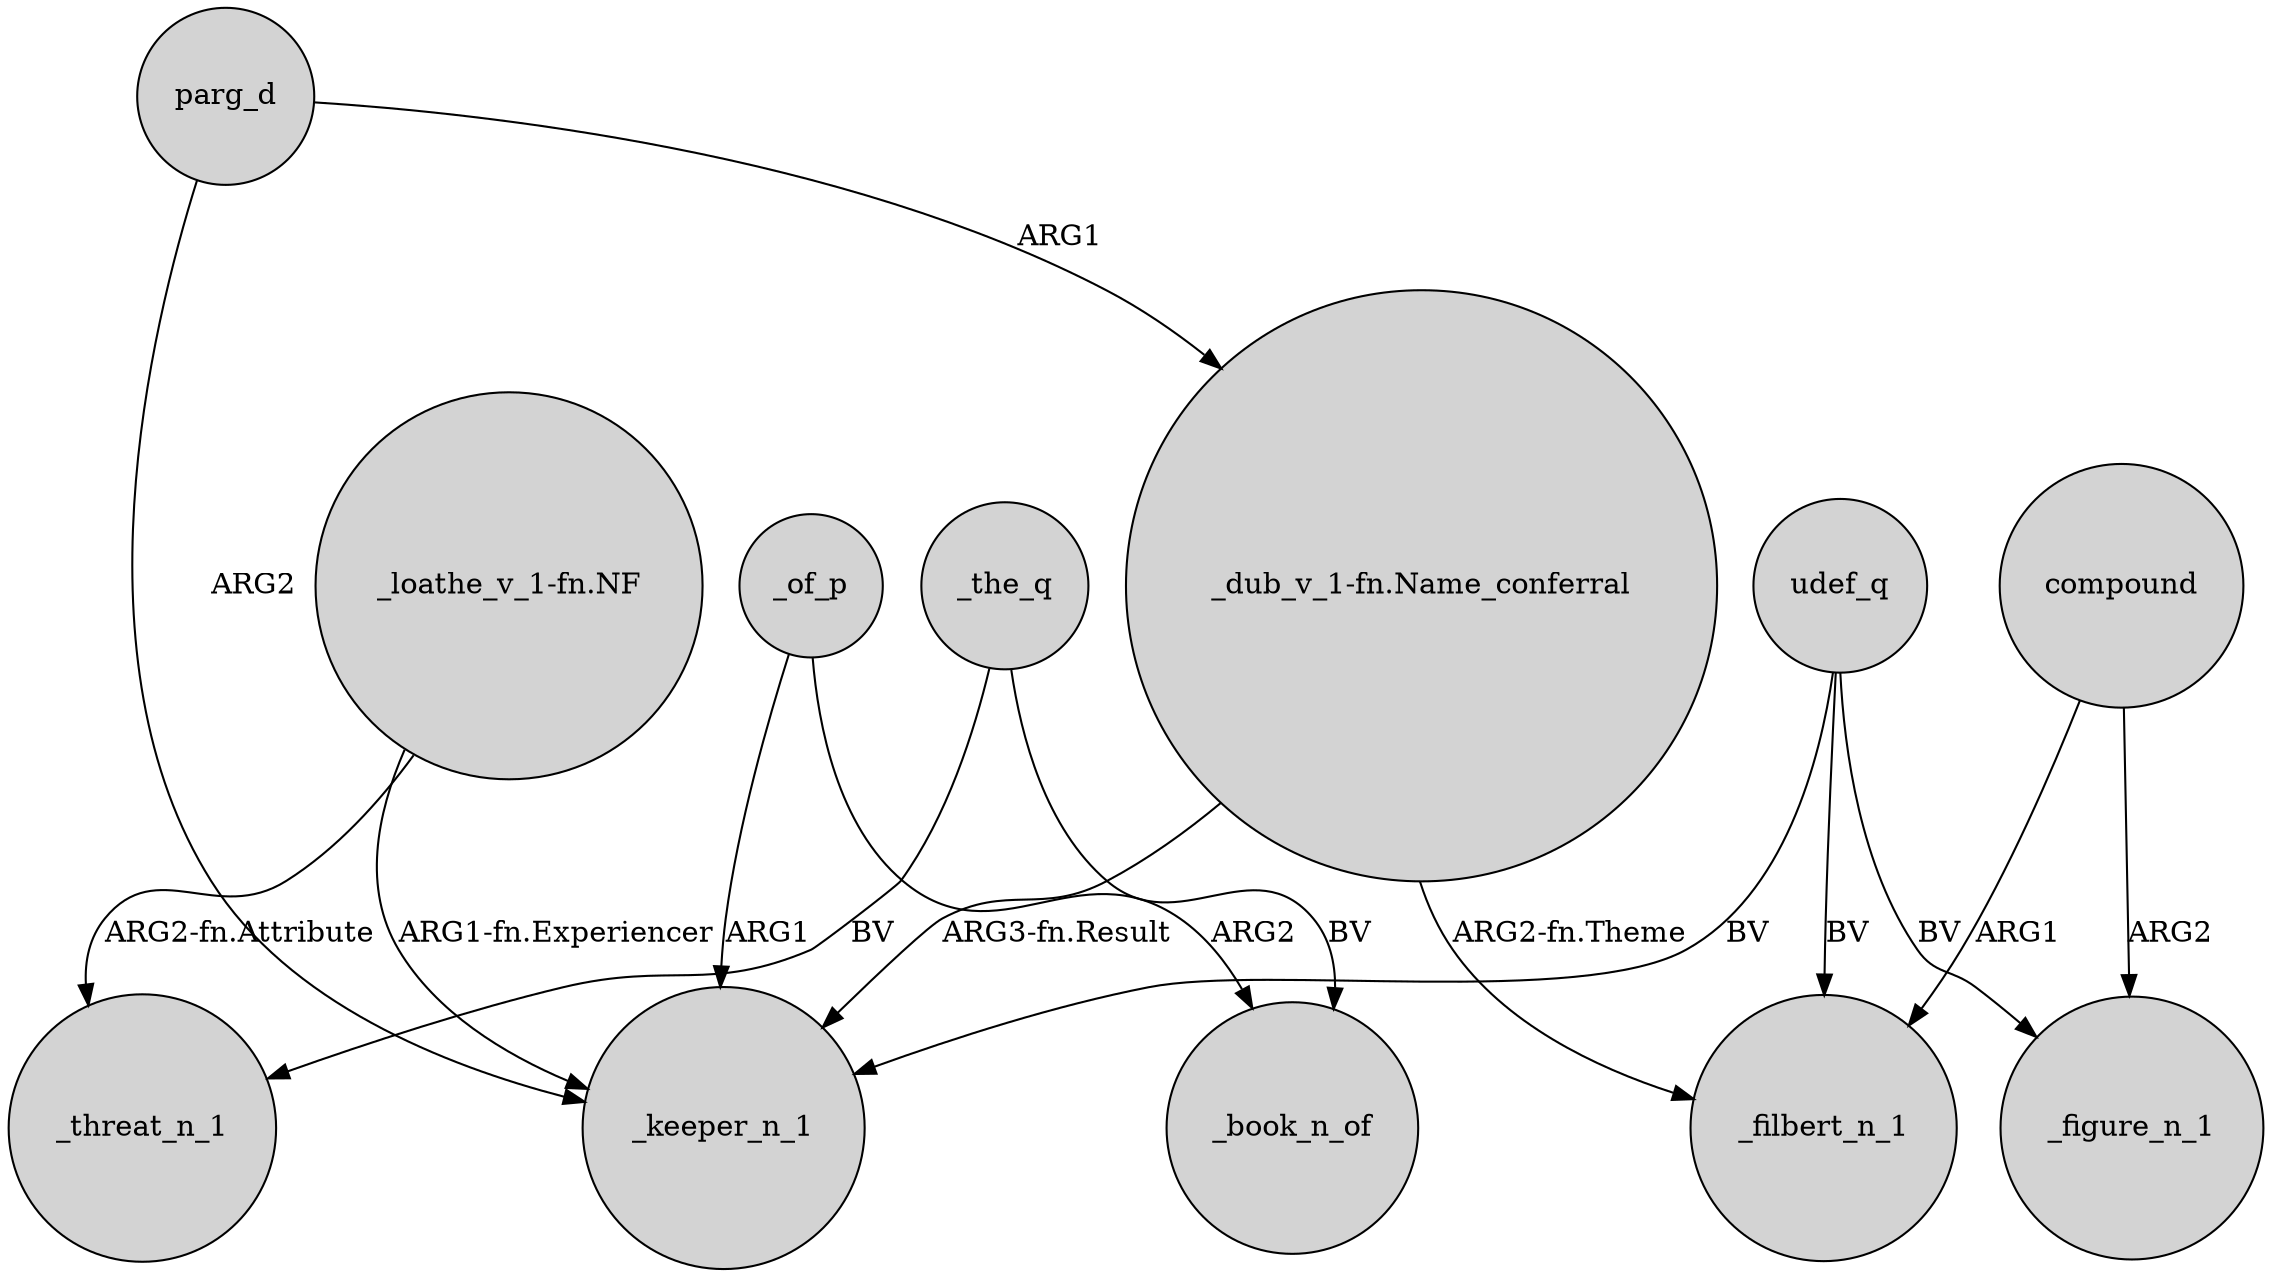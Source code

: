 digraph {
	node [shape=circle style=filled]
	udef_q -> _keeper_n_1 [label=BV]
	udef_q -> _figure_n_1 [label=BV]
	_the_q -> _threat_n_1 [label=BV]
	_of_p -> _book_n_of [label=ARG2]
	"_loathe_v_1-fn.NF" -> _threat_n_1 [label="ARG2-fn.Attribute"]
	"_dub_v_1-fn.Name_conferral" -> _filbert_n_1 [label="ARG2-fn.Theme"]
	_the_q -> _book_n_of [label=BV]
	compound -> _figure_n_1 [label=ARG2]
	"_dub_v_1-fn.Name_conferral" -> _keeper_n_1 [label="ARG3-fn.Result"]
	parg_d -> _keeper_n_1 [label=ARG2]
	udef_q -> _filbert_n_1 [label=BV]
	"_loathe_v_1-fn.NF" -> _keeper_n_1 [label="ARG1-fn.Experiencer"]
	compound -> _filbert_n_1 [label=ARG1]
	_of_p -> _keeper_n_1 [label=ARG1]
	parg_d -> "_dub_v_1-fn.Name_conferral" [label=ARG1]
}
